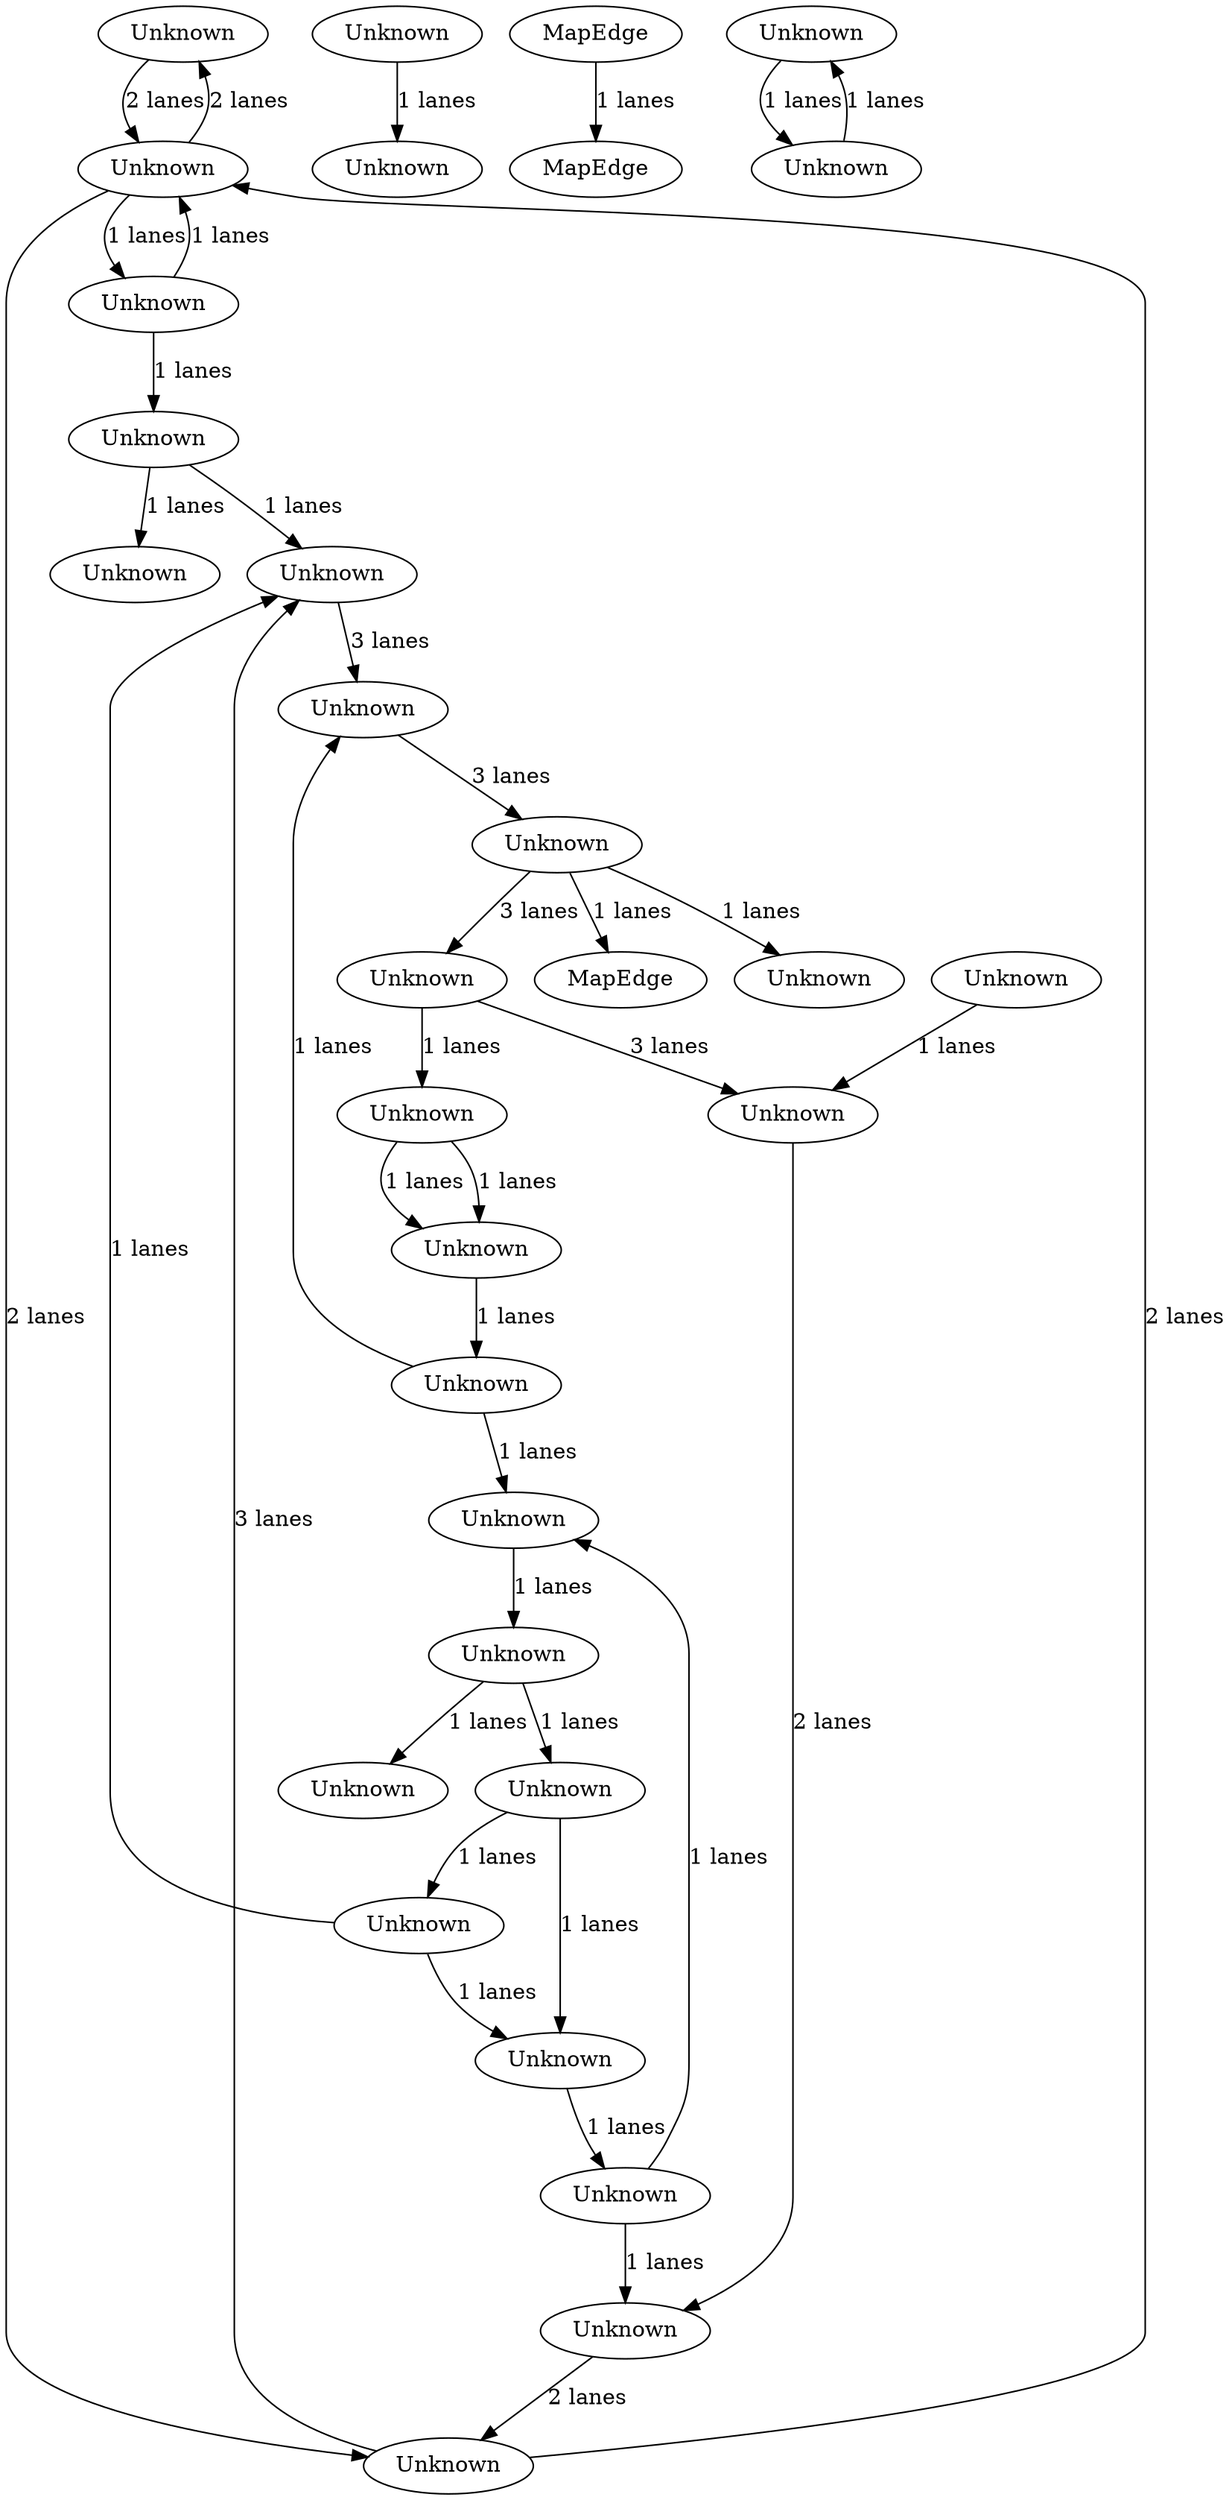 digraph {
    0 [ label = "Unknown" ]
    1 [ label = "Unknown" ]
    2 [ label = "Unknown" ]
    3 [ label = "Unknown" ]
    4 [ label = "Unknown" ]
    5 [ label = "Unknown" ]
    6 [ label = "Unknown" ]
    7 [ label = "Unknown" ]
    8 [ label = "Unknown" ]
    9 [ label = "MapEdge" ]
    10 [ label = "Unknown" ]
    11 [ label = "Unknown" ]
    12 [ label = "MapEdge" ]
    13 [ label = "Unknown" ]
    14 [ label = "Unknown" ]
    15 [ label = "Unknown" ]
    16 [ label = "Unknown" ]
    17 [ label = "MapEdge" ]
    18 [ label = "Unknown" ]
    19 [ label = "Unknown" ]
    20 [ label = "Unknown" ]
    21 [ label = "Unknown" ]
    22 [ label = "Unknown" ]
    23 [ label = "Unknown" ]
    24 [ label = "Unknown" ]
    25 [ label = "Unknown" ]
    26 [ label = "Unknown" ]
    27 [ label = "Unknown" ]
    28 [ label = "Unknown" ]
    29 [ label = "Unknown" ]
    30 [ label = "Unknown" ]
    18 -> 11 [ label = "1 lanes" ]
    0 -> 1 [ label = "2 lanes" ]
    1 -> 0 [ label = "2 lanes" ]
    1 -> 2 [ label = "2 lanes" ]
    2 -> 1 [ label = "2 lanes" ]
    2 -> 14 [ label = "3 lanes" ]
    3 -> 8 [ label = "3 lanes" ]
    5 -> 3 [ label = "3 lanes" ]
    8 -> 4 [ label = "3 lanes" ]
    14 -> 5 [ label = "3 lanes" ]
    22 -> 30 [ label = "1 lanes" ]
    23 -> 7 [ label = "1 lanes" ]
    30 -> 23 [ label = "1 lanes" ]
    3 -> 9 [ label = "1 lanes" ]
    6 -> 7 [ label = "1 lanes" ]
    7 -> 26 [ label = "1 lanes" ]
    24 -> 22 [ label = "1 lanes" ]
    26 -> 24 [ label = "1 lanes" ]
    6 -> 5 [ label = "1 lanes" ]
    8 -> 28 [ label = "1 lanes" ]
    28 -> 29 [ label = "1 lanes" ]
    29 -> 6 [ label = "1 lanes" ]
    15 -> 14 [ label = "1 lanes" ]
    15 -> 13 [ label = "1 lanes" ]
    16 -> 15 [ label = "1 lanes" ]
    12 -> 17 [ label = "1 lanes" ]
    3 -> 19 [ label = "1 lanes" ]
    10 -> 4 [ label = "1 lanes" ]
    4 -> 25 [ label = "2 lanes" ]
    25 -> 2 [ label = "2 lanes" ]
    20 -> 21 [ label = "1 lanes" ]
    21 -> 20 [ label = "1 lanes" ]
    1 -> 16 [ label = "1 lanes" ]
    16 -> 1 [ label = "1 lanes" ]
    22 -> 14 [ label = "1 lanes" ]
    28 -> 29 [ label = "1 lanes" ]
    23 -> 25 [ label = "1 lanes" ]
    26 -> 27 [ label = "1 lanes" ]
    24 -> 30 [ label = "1 lanes" ]
}
